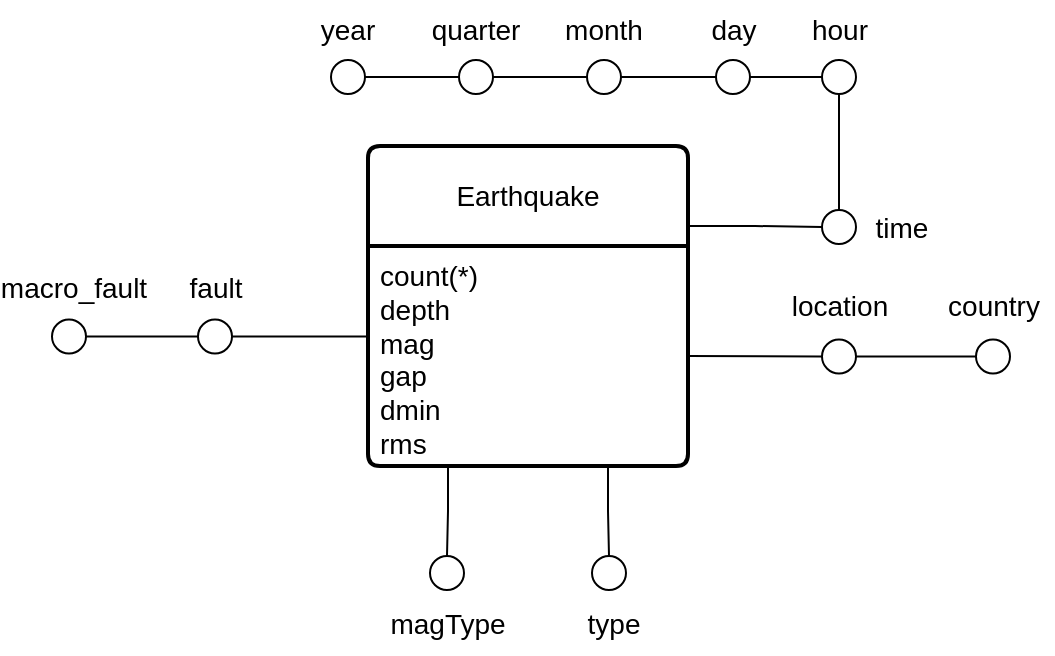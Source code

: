 <mxfile version="27.1.4">
  <diagram name="Page-1" id="gCcBzbhjaIL13SpVDBps">
    <mxGraphModel dx="976" dy="642" grid="0" gridSize="10" guides="1" tooltips="1" connect="1" arrows="1" fold="1" page="1" pageScale="1" pageWidth="1169" pageHeight="827" math="0" shadow="0">
      <root>
        <mxCell id="0" />
        <mxCell id="1" parent="0" />
        <mxCell id="pfBDgOHVvUpvagoE8eYY-21" style="edgeStyle=orthogonalEdgeStyle;rounded=0;orthogonalLoop=1;jettySize=auto;html=1;exitX=1;exitY=0.25;exitDx=0;exitDy=0;entryX=0;entryY=0.5;entryDx=0;entryDy=0;endArrow=none;startFill=0;" edge="1" parent="1" source="pfBDgOHVvUpvagoE8eYY-1" target="pfBDgOHVvUpvagoE8eYY-20">
          <mxGeometry relative="1" as="geometry" />
        </mxCell>
        <mxCell id="pfBDgOHVvUpvagoE8eYY-1" value="Earthquake" style="swimlane;childLayout=stackLayout;horizontal=1;startSize=50;horizontalStack=0;rounded=1;fontSize=14;fontStyle=0;strokeWidth=2;resizeParent=0;resizeLast=1;shadow=0;dashed=0;align=center;arcSize=4;whiteSpace=wrap;html=1;" vertex="1" parent="1">
          <mxGeometry x="420" y="270" width="160" height="160" as="geometry" />
        </mxCell>
        <mxCell id="pfBDgOHVvUpvagoE8eYY-2" value="&lt;div&gt;&lt;font style=&quot;font-size: 14px;&quot;&gt;count(*)&lt;/font&gt;&lt;/div&gt;&lt;font style=&quot;font-size: 14px;&quot;&gt;depth&lt;/font&gt;&lt;div&gt;&lt;font style=&quot;font-size: 14px;&quot;&gt;mag&lt;/font&gt;&lt;/div&gt;&lt;div&gt;&lt;font style=&quot;font-size: 14px;&quot;&gt;gap&lt;/font&gt;&lt;/div&gt;&lt;div&gt;&lt;font style=&quot;font-size: 14px;&quot;&gt;dmin&lt;/font&gt;&lt;/div&gt;&lt;div&gt;&lt;font style=&quot;font-size: 14px;&quot;&gt;rms&lt;/font&gt;&lt;/div&gt;" style="align=left;strokeColor=none;fillColor=none;spacingLeft=4;spacingRight=4;fontSize=12;verticalAlign=top;resizable=0;rotatable=0;part=1;html=1;whiteSpace=wrap;" vertex="1" parent="pfBDgOHVvUpvagoE8eYY-1">
          <mxGeometry y="50" width="160" height="110" as="geometry" />
        </mxCell>
        <mxCell id="pfBDgOHVvUpvagoE8eYY-9" value="" style="ellipse;whiteSpace=wrap;html=1;aspect=fixed;" vertex="1" parent="1">
          <mxGeometry x="532" y="475" width="17" height="17" as="geometry" />
        </mxCell>
        <mxCell id="pfBDgOHVvUpvagoE8eYY-10" style="edgeStyle=orthogonalEdgeStyle;rounded=0;orthogonalLoop=1;jettySize=auto;html=1;exitX=0.75;exitY=1;exitDx=0;exitDy=0;entryX=0.5;entryY=0;entryDx=0;entryDy=0;endArrow=none;startFill=0;" edge="1" parent="1" source="pfBDgOHVvUpvagoE8eYY-2" target="pfBDgOHVvUpvagoE8eYY-9">
          <mxGeometry relative="1" as="geometry" />
        </mxCell>
        <mxCell id="pfBDgOHVvUpvagoE8eYY-11" value="" style="ellipse;whiteSpace=wrap;html=1;aspect=fixed;" vertex="1" parent="1">
          <mxGeometry x="451" y="475" width="17" height="17" as="geometry" />
        </mxCell>
        <mxCell id="pfBDgOHVvUpvagoE8eYY-14" style="edgeStyle=orthogonalEdgeStyle;rounded=0;orthogonalLoop=1;jettySize=auto;html=1;exitX=0.25;exitY=1;exitDx=0;exitDy=0;entryX=0.5;entryY=0;entryDx=0;entryDy=0;endArrow=none;startFill=0;" edge="1" parent="1" source="pfBDgOHVvUpvagoE8eYY-2" target="pfBDgOHVvUpvagoE8eYY-11">
          <mxGeometry relative="1" as="geometry" />
        </mxCell>
        <mxCell id="pfBDgOHVvUpvagoE8eYY-15" value="" style="ellipse;whiteSpace=wrap;html=1;aspect=fixed;" vertex="1" parent="1">
          <mxGeometry x="647" y="366.75" width="17" height="17" as="geometry" />
        </mxCell>
        <mxCell id="pfBDgOHVvUpvagoE8eYY-49" style="edgeStyle=orthogonalEdgeStyle;rounded=0;orthogonalLoop=1;jettySize=auto;html=1;exitX=0;exitY=0.5;exitDx=0;exitDy=0;entryX=1;entryY=0.5;entryDx=0;entryDy=0;endArrow=none;startFill=0;" edge="1" parent="1" source="pfBDgOHVvUpvagoE8eYY-17" target="pfBDgOHVvUpvagoE8eYY-47">
          <mxGeometry relative="1" as="geometry" />
        </mxCell>
        <mxCell id="pfBDgOHVvUpvagoE8eYY-17" value="" style="ellipse;whiteSpace=wrap;html=1;aspect=fixed;" vertex="1" parent="1">
          <mxGeometry x="335" y="356.75" width="17" height="17" as="geometry" />
        </mxCell>
        <mxCell id="pfBDgOHVvUpvagoE8eYY-18" style="edgeStyle=orthogonalEdgeStyle;rounded=0;orthogonalLoop=1;jettySize=auto;html=1;exitX=0;exitY=0.25;exitDx=0;exitDy=0;entryX=1;entryY=0.5;entryDx=0;entryDy=0;endArrow=none;startFill=0;" edge="1" parent="1" source="pfBDgOHVvUpvagoE8eYY-2" target="pfBDgOHVvUpvagoE8eYY-17">
          <mxGeometry relative="1" as="geometry">
            <Array as="points">
              <mxPoint x="420" y="365" />
            </Array>
          </mxGeometry>
        </mxCell>
        <mxCell id="pfBDgOHVvUpvagoE8eYY-33" style="edgeStyle=orthogonalEdgeStyle;rounded=0;orthogonalLoop=1;jettySize=auto;html=1;exitX=0.5;exitY=0;exitDx=0;exitDy=0;entryX=0.5;entryY=1;entryDx=0;entryDy=0;endArrow=none;startFill=0;" edge="1" parent="1" source="pfBDgOHVvUpvagoE8eYY-20" target="pfBDgOHVvUpvagoE8eYY-22">
          <mxGeometry relative="1" as="geometry" />
        </mxCell>
        <mxCell id="pfBDgOHVvUpvagoE8eYY-20" value="" style="ellipse;whiteSpace=wrap;html=1;aspect=fixed;" vertex="1" parent="1">
          <mxGeometry x="647" y="302" width="17" height="17" as="geometry" />
        </mxCell>
        <mxCell id="pfBDgOHVvUpvagoE8eYY-34" style="edgeStyle=orthogonalEdgeStyle;rounded=0;orthogonalLoop=1;jettySize=auto;html=1;exitX=0;exitY=0.5;exitDx=0;exitDy=0;entryX=1;entryY=0.5;entryDx=0;entryDy=0;endArrow=none;startFill=0;" edge="1" parent="1" source="pfBDgOHVvUpvagoE8eYY-22" target="pfBDgOHVvUpvagoE8eYY-25">
          <mxGeometry relative="1" as="geometry" />
        </mxCell>
        <mxCell id="pfBDgOHVvUpvagoE8eYY-22" value="" style="ellipse;whiteSpace=wrap;html=1;aspect=fixed;" vertex="1" parent="1">
          <mxGeometry x="647" y="227" width="17" height="17" as="geometry" />
        </mxCell>
        <mxCell id="pfBDgOHVvUpvagoE8eYY-23" value="&lt;font style=&quot;font-size: 14px;&quot;&gt;time&lt;/font&gt;" style="text;html=1;align=center;verticalAlign=middle;whiteSpace=wrap;rounded=0;" vertex="1" parent="1">
          <mxGeometry x="657" y="296.25" width="60" height="30" as="geometry" />
        </mxCell>
        <mxCell id="pfBDgOHVvUpvagoE8eYY-24" value="&lt;font style=&quot;font-size: 14px;&quot;&gt;hour&lt;/font&gt;" style="text;html=1;align=center;verticalAlign=middle;whiteSpace=wrap;rounded=0;" vertex="1" parent="1">
          <mxGeometry x="625.5" y="197" width="60" height="30" as="geometry" />
        </mxCell>
        <mxCell id="pfBDgOHVvUpvagoE8eYY-35" style="edgeStyle=orthogonalEdgeStyle;rounded=0;orthogonalLoop=1;jettySize=auto;html=1;exitX=0;exitY=0.5;exitDx=0;exitDy=0;entryX=1;entryY=0.5;entryDx=0;entryDy=0;endArrow=none;startFill=0;" edge="1" parent="1" source="pfBDgOHVvUpvagoE8eYY-25" target="pfBDgOHVvUpvagoE8eYY-27">
          <mxGeometry relative="1" as="geometry" />
        </mxCell>
        <mxCell id="pfBDgOHVvUpvagoE8eYY-25" value="" style="ellipse;whiteSpace=wrap;html=1;aspect=fixed;" vertex="1" parent="1">
          <mxGeometry x="594" y="227" width="17" height="17" as="geometry" />
        </mxCell>
        <mxCell id="pfBDgOHVvUpvagoE8eYY-26" value="&lt;font style=&quot;font-size: 14px;&quot;&gt;day&lt;/font&gt;" style="text;html=1;align=center;verticalAlign=middle;whiteSpace=wrap;rounded=0;" vertex="1" parent="1">
          <mxGeometry x="572.5" y="197" width="60" height="30" as="geometry" />
        </mxCell>
        <mxCell id="pfBDgOHVvUpvagoE8eYY-36" style="edgeStyle=orthogonalEdgeStyle;rounded=0;orthogonalLoop=1;jettySize=auto;html=1;exitX=0;exitY=0.5;exitDx=0;exitDy=0;entryX=1;entryY=0.5;entryDx=0;entryDy=0;endArrow=none;startFill=0;" edge="1" parent="1" source="pfBDgOHVvUpvagoE8eYY-27" target="pfBDgOHVvUpvagoE8eYY-29">
          <mxGeometry relative="1" as="geometry" />
        </mxCell>
        <mxCell id="pfBDgOHVvUpvagoE8eYY-27" value="" style="ellipse;whiteSpace=wrap;html=1;aspect=fixed;" vertex="1" parent="1">
          <mxGeometry x="529.5" y="227" width="17" height="17" as="geometry" />
        </mxCell>
        <mxCell id="pfBDgOHVvUpvagoE8eYY-28" value="&lt;font style=&quot;font-size: 14px;&quot;&gt;month&lt;/font&gt;" style="text;html=1;align=center;verticalAlign=middle;whiteSpace=wrap;rounded=0;" vertex="1" parent="1">
          <mxGeometry x="508" y="197" width="60" height="30" as="geometry" />
        </mxCell>
        <mxCell id="pfBDgOHVvUpvagoE8eYY-37" style="edgeStyle=orthogonalEdgeStyle;rounded=0;orthogonalLoop=1;jettySize=auto;html=1;exitX=0;exitY=0.5;exitDx=0;exitDy=0;endArrow=none;startFill=0;" edge="1" parent="1" source="pfBDgOHVvUpvagoE8eYY-29" target="pfBDgOHVvUpvagoE8eYY-31">
          <mxGeometry relative="1" as="geometry" />
        </mxCell>
        <mxCell id="pfBDgOHVvUpvagoE8eYY-29" value="" style="ellipse;whiteSpace=wrap;html=1;aspect=fixed;" vertex="1" parent="1">
          <mxGeometry x="465.5" y="227" width="17" height="17" as="geometry" />
        </mxCell>
        <mxCell id="pfBDgOHVvUpvagoE8eYY-30" value="&lt;font style=&quot;font-size: 14px;&quot;&gt;quarter&lt;/font&gt;" style="text;html=1;align=center;verticalAlign=middle;whiteSpace=wrap;rounded=0;" vertex="1" parent="1">
          <mxGeometry x="444" y="197" width="60" height="30" as="geometry" />
        </mxCell>
        <mxCell id="pfBDgOHVvUpvagoE8eYY-31" value="" style="ellipse;whiteSpace=wrap;html=1;aspect=fixed;" vertex="1" parent="1">
          <mxGeometry x="401.5" y="227" width="17" height="17" as="geometry" />
        </mxCell>
        <mxCell id="pfBDgOHVvUpvagoE8eYY-32" value="&lt;font style=&quot;font-size: 14px;&quot;&gt;year&lt;/font&gt;" style="text;html=1;align=center;verticalAlign=middle;whiteSpace=wrap;rounded=0;" vertex="1" parent="1">
          <mxGeometry x="380" y="197" width="60" height="30" as="geometry" />
        </mxCell>
        <mxCell id="pfBDgOHVvUpvagoE8eYY-41" value="&lt;font style=&quot;font-size: 14px;&quot;&gt;type&lt;/font&gt;" style="text;html=1;align=center;verticalAlign=middle;whiteSpace=wrap;rounded=0;" vertex="1" parent="1">
          <mxGeometry x="512.5" y="494" width="60" height="30" as="geometry" />
        </mxCell>
        <mxCell id="pfBDgOHVvUpvagoE8eYY-42" value="&lt;font style=&quot;font-size: 14px;&quot;&gt;magType&lt;/font&gt;" style="text;html=1;align=center;verticalAlign=middle;whiteSpace=wrap;rounded=0;" vertex="1" parent="1">
          <mxGeometry x="429.5" y="494" width="60" height="30" as="geometry" />
        </mxCell>
        <mxCell id="pfBDgOHVvUpvagoE8eYY-43" value="&lt;font style=&quot;font-size: 14px;&quot;&gt;location&lt;/font&gt;" style="text;html=1;align=center;verticalAlign=middle;whiteSpace=wrap;rounded=0;" vertex="1" parent="1">
          <mxGeometry x="625.5" y="335" width="60" height="30" as="geometry" />
        </mxCell>
        <mxCell id="pfBDgOHVvUpvagoE8eYY-44" value="&lt;font style=&quot;font-size: 14px;&quot;&gt;fault&lt;/font&gt;" style="text;html=1;align=center;verticalAlign=middle;whiteSpace=wrap;rounded=0;" vertex="1" parent="1">
          <mxGeometry x="313.5" y="326.25" width="60" height="30" as="geometry" />
        </mxCell>
        <mxCell id="pfBDgOHVvUpvagoE8eYY-47" value="" style="ellipse;whiteSpace=wrap;html=1;aspect=fixed;" vertex="1" parent="1">
          <mxGeometry x="262" y="356.75" width="17" height="17" as="geometry" />
        </mxCell>
        <mxCell id="pfBDgOHVvUpvagoE8eYY-50" value="&lt;font style=&quot;font-size: 14px;&quot;&gt;macro_fault&lt;/font&gt;" style="text;html=1;align=center;verticalAlign=middle;whiteSpace=wrap;rounded=0;" vertex="1" parent="1">
          <mxGeometry x="243" y="326.25" width="60" height="30" as="geometry" />
        </mxCell>
        <mxCell id="pfBDgOHVvUpvagoE8eYY-52" value="" style="endArrow=none;html=1;rounded=0;entryX=0;entryY=0.5;entryDx=0;entryDy=0;exitX=1;exitY=0.5;exitDx=0;exitDy=0;" edge="1" parent="1" source="pfBDgOHVvUpvagoE8eYY-2" target="pfBDgOHVvUpvagoE8eYY-15">
          <mxGeometry width="50" height="50" relative="1" as="geometry">
            <mxPoint x="475" y="358" as="sourcePoint" />
            <mxPoint x="525" y="308" as="targetPoint" />
          </mxGeometry>
        </mxCell>
        <mxCell id="pfBDgOHVvUpvagoE8eYY-53" value="" style="ellipse;whiteSpace=wrap;html=1;aspect=fixed;" vertex="1" parent="1">
          <mxGeometry x="724" y="366.75" width="17" height="17" as="geometry" />
        </mxCell>
        <mxCell id="pfBDgOHVvUpvagoE8eYY-54" value="" style="endArrow=none;html=1;rounded=0;entryX=0;entryY=0.5;entryDx=0;entryDy=0;exitX=1;exitY=0.5;exitDx=0;exitDy=0;" edge="1" parent="1" source="pfBDgOHVvUpvagoE8eYY-15" target="pfBDgOHVvUpvagoE8eYY-53">
          <mxGeometry width="50" height="50" relative="1" as="geometry">
            <mxPoint x="475" y="358" as="sourcePoint" />
            <mxPoint x="525" y="308" as="targetPoint" />
          </mxGeometry>
        </mxCell>
        <mxCell id="pfBDgOHVvUpvagoE8eYY-55" value="&lt;font style=&quot;font-size: 14px;&quot;&gt;country&lt;/font&gt;" style="text;html=1;align=center;verticalAlign=middle;whiteSpace=wrap;rounded=0;" vertex="1" parent="1">
          <mxGeometry x="702.5" y="335" width="60" height="30" as="geometry" />
        </mxCell>
      </root>
    </mxGraphModel>
  </diagram>
</mxfile>

